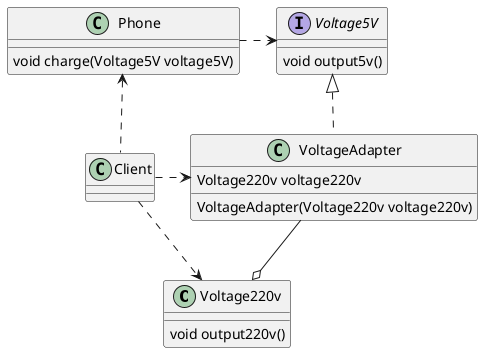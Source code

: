 @startuml

class Voltage220v{
    void output220v()
}
interface Voltage5V{
    void output5v()
}
class VoltageAdapter{
    Voltage220v voltage220v
    VoltageAdapter(Voltage220v voltage220v)
}

class Phone{
    void charge(Voltage5V voltage5V)
}
class Client

Voltage5V <|.. VoltageAdapter
VoltageAdapter --o Voltage220v
Phone .> Voltage5V
Phone <.. Client
Client .> VoltageAdapter
Client .> Voltage220v


@enduml
